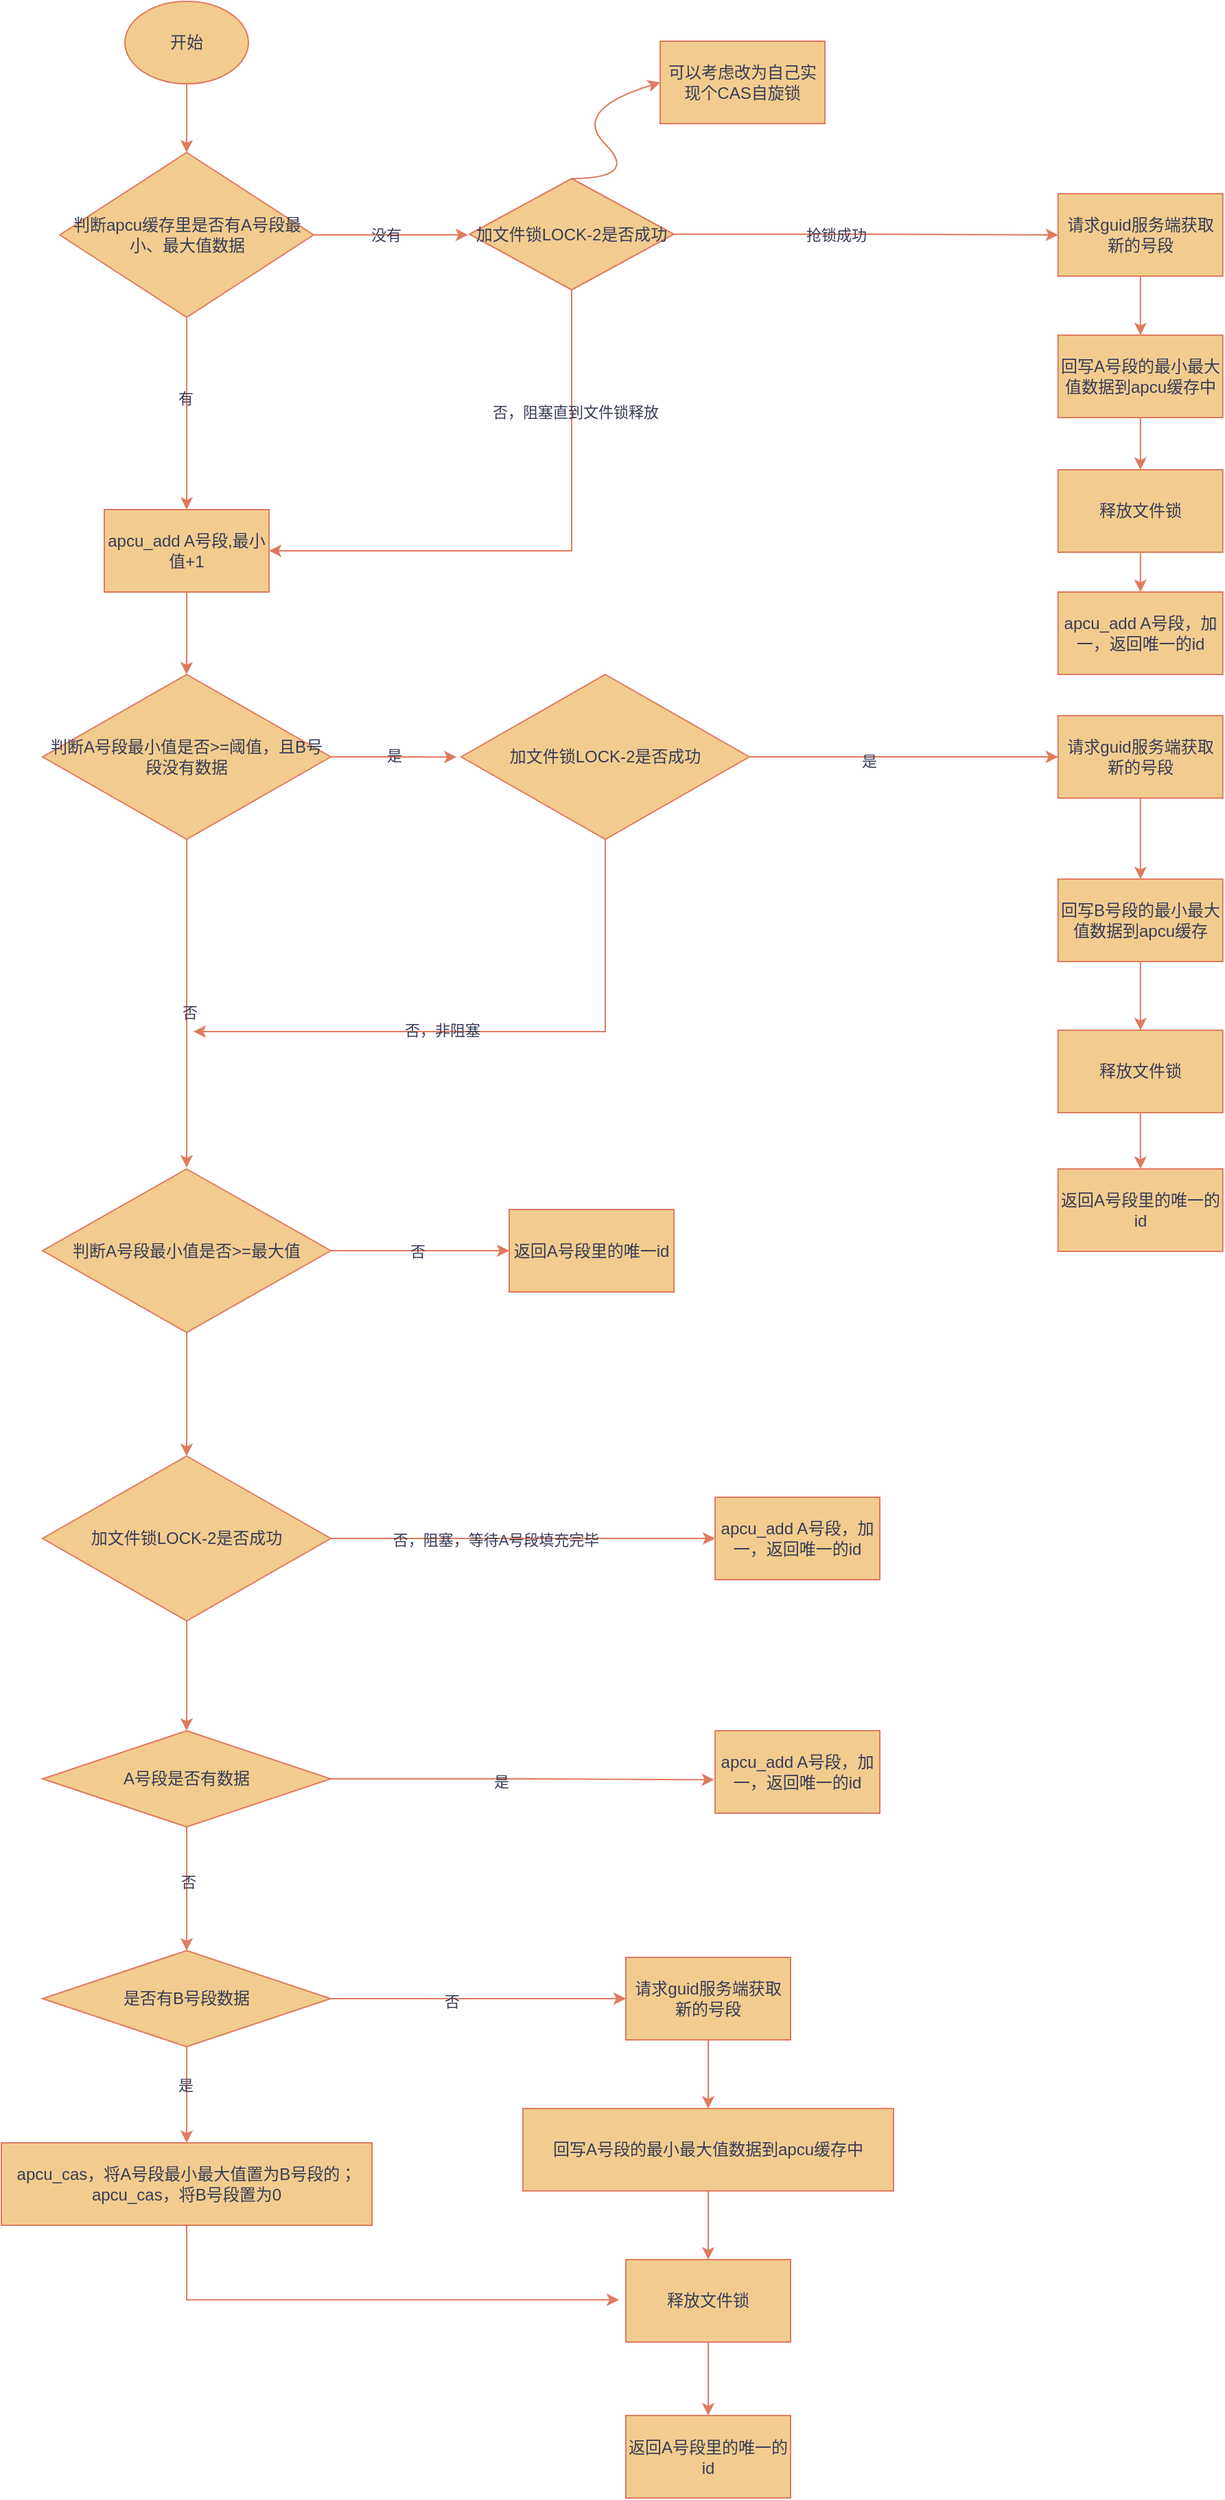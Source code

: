 <mxfile version="21.3.2" type="github">
  <diagram id="C5RBs43oDa-KdzZeNtuy" name="Page-1">
    <mxGraphModel dx="520" dy="791" grid="1" gridSize="10" guides="1" tooltips="1" connect="1" arrows="1" fold="1" page="1" pageScale="1" pageWidth="827" pageHeight="1169" math="0" shadow="0">
      <root>
        <mxCell id="WIyWlLk6GJQsqaUBKTNV-0" />
        <mxCell id="WIyWlLk6GJQsqaUBKTNV-1" parent="WIyWlLk6GJQsqaUBKTNV-0" />
        <mxCell id="EW10OQYBDatXseVUmCqM-0" style="edgeStyle=orthogonalEdgeStyle;rounded=0;orthogonalLoop=1;jettySize=auto;html=1;entryX=0.5;entryY=0;entryDx=0;entryDy=0;labelBackgroundColor=none;strokeColor=#E07A5F;fontColor=default;" parent="WIyWlLk6GJQsqaUBKTNV-1" source="EW10OQYBDatXseVUmCqM-1" target="EW10OQYBDatXseVUmCqM-6" edge="1">
          <mxGeometry relative="1" as="geometry" />
        </mxCell>
        <mxCell id="EW10OQYBDatXseVUmCqM-1" value="开始" style="ellipse;whiteSpace=wrap;html=1;labelBackgroundColor=none;fillColor=#F2CC8F;strokeColor=#E07A5F;fontColor=#393C56;" parent="WIyWlLk6GJQsqaUBKTNV-1" vertex="1">
          <mxGeometry x="1550" y="301" width="90" height="60" as="geometry" />
        </mxCell>
        <mxCell id="EW10OQYBDatXseVUmCqM-2" value="" style="edgeStyle=orthogonalEdgeStyle;rounded=0;orthogonalLoop=1;jettySize=auto;html=1;labelBackgroundColor=none;strokeColor=#E07A5F;fontColor=default;" parent="WIyWlLk6GJQsqaUBKTNV-1" source="EW10OQYBDatXseVUmCqM-6" target="EW10OQYBDatXseVUmCqM-8" edge="1">
          <mxGeometry relative="1" as="geometry" />
        </mxCell>
        <mxCell id="EW10OQYBDatXseVUmCqM-3" value="有" style="edgeLabel;html=1;align=center;verticalAlign=middle;resizable=0;points=[];labelBackgroundColor=none;fontColor=#393C56;" parent="EW10OQYBDatXseVUmCqM-2" vertex="1" connectable="0">
          <mxGeometry x="-0.154" y="-1" relative="1" as="geometry">
            <mxPoint as="offset" />
          </mxGeometry>
        </mxCell>
        <mxCell id="EW10OQYBDatXseVUmCqM-4" value="" style="edgeStyle=orthogonalEdgeStyle;rounded=0;orthogonalLoop=1;jettySize=auto;html=1;labelBackgroundColor=none;strokeColor=#E07A5F;fontColor=default;" parent="WIyWlLk6GJQsqaUBKTNV-1" source="EW10OQYBDatXseVUmCqM-6" edge="1">
          <mxGeometry relative="1" as="geometry">
            <mxPoint x="1800" y="471" as="targetPoint" />
          </mxGeometry>
        </mxCell>
        <mxCell id="EW10OQYBDatXseVUmCqM-5" value="没有" style="edgeLabel;html=1;align=center;verticalAlign=middle;resizable=0;points=[];labelBackgroundColor=none;fontColor=#393C56;" parent="EW10OQYBDatXseVUmCqM-4" vertex="1" connectable="0">
          <mxGeometry x="-0.07" relative="1" as="geometry">
            <mxPoint as="offset" />
          </mxGeometry>
        </mxCell>
        <mxCell id="EW10OQYBDatXseVUmCqM-6" value="判断apcu缓存里是否有A号段最小、最大值数据" style="rhombus;whiteSpace=wrap;html=1;labelBackgroundColor=none;fillColor=#F2CC8F;strokeColor=#E07A5F;fontColor=#393C56;" parent="WIyWlLk6GJQsqaUBKTNV-1" vertex="1">
          <mxGeometry x="1502.5" y="411" width="185" height="120" as="geometry" />
        </mxCell>
        <mxCell id="EW10OQYBDatXseVUmCqM-7" value="" style="edgeStyle=orthogonalEdgeStyle;rounded=0;orthogonalLoop=1;jettySize=auto;html=1;labelBackgroundColor=none;strokeColor=#E07A5F;fontColor=default;" parent="WIyWlLk6GJQsqaUBKTNV-1" source="EW10OQYBDatXseVUmCqM-8" target="EW10OQYBDatXseVUmCqM-24" edge="1">
          <mxGeometry relative="1" as="geometry" />
        </mxCell>
        <mxCell id="EW10OQYBDatXseVUmCqM-8" value="apcu_add A号段,最小值+1" style="whiteSpace=wrap;html=1;labelBackgroundColor=none;fillColor=#F2CC8F;strokeColor=#E07A5F;fontColor=#393C56;" parent="WIyWlLk6GJQsqaUBKTNV-1" vertex="1">
          <mxGeometry x="1535" y="671" width="120" height="60" as="geometry" />
        </mxCell>
        <mxCell id="EW10OQYBDatXseVUmCqM-9" value="" style="edgeStyle=orthogonalEdgeStyle;rounded=0;orthogonalLoop=1;jettySize=auto;html=1;labelBackgroundColor=none;strokeColor=#E07A5F;fontColor=default;" parent="WIyWlLk6GJQsqaUBKTNV-1" source="EW10OQYBDatXseVUmCqM-13" target="EW10OQYBDatXseVUmCqM-15" edge="1">
          <mxGeometry relative="1" as="geometry" />
        </mxCell>
        <mxCell id="EW10OQYBDatXseVUmCqM-10" value="抢锁成功" style="edgeLabel;html=1;align=center;verticalAlign=middle;resizable=0;points=[];labelBackgroundColor=none;fontColor=#393C56;" parent="EW10OQYBDatXseVUmCqM-9" vertex="1" connectable="0">
          <mxGeometry x="0.059" y="2" relative="1" as="geometry">
            <mxPoint x="-30" y="2" as="offset" />
          </mxGeometry>
        </mxCell>
        <mxCell id="EW10OQYBDatXseVUmCqM-11" value="" style="edgeStyle=orthogonalEdgeStyle;rounded=0;orthogonalLoop=1;jettySize=auto;html=1;entryX=1;entryY=0.5;entryDx=0;entryDy=0;exitX=0.5;exitY=1;exitDx=0;exitDy=0;labelBackgroundColor=none;strokeColor=#E07A5F;fontColor=default;" parent="WIyWlLk6GJQsqaUBKTNV-1" source="EW10OQYBDatXseVUmCqM-13" target="EW10OQYBDatXseVUmCqM-8" edge="1">
          <mxGeometry relative="1" as="geometry">
            <mxPoint x="1855" y="581" as="targetPoint" />
            <Array as="points">
              <mxPoint x="1875" y="701" />
            </Array>
          </mxGeometry>
        </mxCell>
        <mxCell id="EW10OQYBDatXseVUmCqM-12" value="否，阻塞直到文件锁释放" style="edgeLabel;html=1;align=center;verticalAlign=middle;resizable=0;points=[];labelBackgroundColor=none;fontColor=#393C56;" parent="EW10OQYBDatXseVUmCqM-11" vertex="1" connectable="0">
          <mxGeometry x="-0.11" y="2" relative="1" as="geometry">
            <mxPoint y="-94" as="offset" />
          </mxGeometry>
        </mxCell>
        <mxCell id="EW10OQYBDatXseVUmCqM-13" value="加文件锁LOCK-2是否成功" style="rhombus;whiteSpace=wrap;html=1;labelBackgroundColor=none;fillColor=#F2CC8F;strokeColor=#E07A5F;fontColor=#393C56;" parent="WIyWlLk6GJQsqaUBKTNV-1" vertex="1">
          <mxGeometry x="1801" y="430" width="149" height="81" as="geometry" />
        </mxCell>
        <mxCell id="EW10OQYBDatXseVUmCqM-14" value="" style="edgeStyle=orthogonalEdgeStyle;rounded=0;orthogonalLoop=1;jettySize=auto;html=1;labelBackgroundColor=none;strokeColor=#E07A5F;fontColor=default;" parent="WIyWlLk6GJQsqaUBKTNV-1" source="EW10OQYBDatXseVUmCqM-15" target="EW10OQYBDatXseVUmCqM-17" edge="1">
          <mxGeometry relative="1" as="geometry" />
        </mxCell>
        <mxCell id="EW10OQYBDatXseVUmCqM-15" value="请求guid服务端获取新的号段" style="whiteSpace=wrap;html=1;labelBackgroundColor=none;fillColor=#F2CC8F;strokeColor=#E07A5F;fontColor=#393C56;" parent="WIyWlLk6GJQsqaUBKTNV-1" vertex="1">
          <mxGeometry x="2229.89" y="441" width="120" height="60" as="geometry" />
        </mxCell>
        <mxCell id="EW10OQYBDatXseVUmCqM-16" value="" style="edgeStyle=orthogonalEdgeStyle;rounded=0;orthogonalLoop=1;jettySize=auto;html=1;labelBackgroundColor=none;strokeColor=#E07A5F;fontColor=default;" parent="WIyWlLk6GJQsqaUBKTNV-1" source="EW10OQYBDatXseVUmCqM-17" target="EW10OQYBDatXseVUmCqM-19" edge="1">
          <mxGeometry relative="1" as="geometry" />
        </mxCell>
        <mxCell id="EW10OQYBDatXseVUmCqM-17" value="回写A号段的最小最大值数据到apcu缓存中" style="whiteSpace=wrap;html=1;labelBackgroundColor=none;fillColor=#F2CC8F;strokeColor=#E07A5F;fontColor=#393C56;" parent="WIyWlLk6GJQsqaUBKTNV-1" vertex="1">
          <mxGeometry x="2229.89" y="544" width="120" height="60" as="geometry" />
        </mxCell>
        <mxCell id="EW10OQYBDatXseVUmCqM-18" value="" style="edgeStyle=orthogonalEdgeStyle;rounded=0;orthogonalLoop=1;jettySize=auto;html=1;labelBackgroundColor=none;strokeColor=#E07A5F;fontColor=default;" parent="WIyWlLk6GJQsqaUBKTNV-1" source="EW10OQYBDatXseVUmCqM-19" target="EW10OQYBDatXseVUmCqM-32" edge="1">
          <mxGeometry relative="1" as="geometry" />
        </mxCell>
        <mxCell id="EW10OQYBDatXseVUmCqM-19" value="释放文件锁" style="whiteSpace=wrap;html=1;labelBackgroundColor=none;fillColor=#F2CC8F;strokeColor=#E07A5F;fontColor=#393C56;" parent="WIyWlLk6GJQsqaUBKTNV-1" vertex="1">
          <mxGeometry x="2229.89" y="642" width="120" height="60" as="geometry" />
        </mxCell>
        <mxCell id="EW10OQYBDatXseVUmCqM-20" value="" style="edgeStyle=orthogonalEdgeStyle;rounded=0;orthogonalLoop=1;jettySize=auto;html=1;entryX=-0.016;entryY=0.501;entryDx=0;entryDy=0;entryPerimeter=0;labelBackgroundColor=none;strokeColor=#E07A5F;fontColor=default;" parent="WIyWlLk6GJQsqaUBKTNV-1" source="EW10OQYBDatXseVUmCqM-24" target="EW10OQYBDatXseVUmCqM-30" edge="1">
          <mxGeometry relative="1" as="geometry">
            <mxPoint x="1780" y="851" as="targetPoint" />
          </mxGeometry>
        </mxCell>
        <mxCell id="EW10OQYBDatXseVUmCqM-21" value="是" style="edgeLabel;html=1;align=center;verticalAlign=middle;resizable=0;points=[];labelBackgroundColor=none;fontColor=#393C56;" parent="EW10OQYBDatXseVUmCqM-20" vertex="1" connectable="0">
          <mxGeometry x="-0.011" y="1" relative="1" as="geometry">
            <mxPoint as="offset" />
          </mxGeometry>
        </mxCell>
        <mxCell id="EW10OQYBDatXseVUmCqM-22" value="" style="edgeStyle=orthogonalEdgeStyle;rounded=0;orthogonalLoop=1;jettySize=auto;html=1;labelBackgroundColor=none;strokeColor=#E07A5F;fontColor=default;" parent="WIyWlLk6GJQsqaUBKTNV-1" source="EW10OQYBDatXseVUmCqM-24" edge="1">
          <mxGeometry relative="1" as="geometry">
            <mxPoint x="1595" y="1150" as="targetPoint" />
          </mxGeometry>
        </mxCell>
        <mxCell id="EW10OQYBDatXseVUmCqM-23" value="否" style="edgeLabel;html=1;align=center;verticalAlign=middle;resizable=0;points=[];labelBackgroundColor=none;fontColor=#393C56;" parent="EW10OQYBDatXseVUmCqM-22" vertex="1" connectable="0">
          <mxGeometry x="0.054" y="1" relative="1" as="geometry">
            <mxPoint as="offset" />
          </mxGeometry>
        </mxCell>
        <mxCell id="EW10OQYBDatXseVUmCqM-24" value="判断A号段最小值是否&amp;gt;=阈值，且B号段没有数据" style="rhombus;whiteSpace=wrap;html=1;labelBackgroundColor=none;fillColor=#F2CC8F;strokeColor=#E07A5F;fontColor=#393C56;" parent="WIyWlLk6GJQsqaUBKTNV-1" vertex="1">
          <mxGeometry x="1490" y="791" width="210" height="120" as="geometry" />
        </mxCell>
        <mxCell id="EW10OQYBDatXseVUmCqM-28" style="edgeStyle=orthogonalEdgeStyle;rounded=0;orthogonalLoop=1;jettySize=auto;html=1;labelBackgroundColor=none;strokeColor=#E07A5F;fontColor=default;" parent="WIyWlLk6GJQsqaUBKTNV-1" source="EW10OQYBDatXseVUmCqM-30" edge="1">
          <mxGeometry relative="1" as="geometry">
            <mxPoint x="1600" y="1051" as="targetPoint" />
            <Array as="points">
              <mxPoint x="1900" y="1051" />
            </Array>
          </mxGeometry>
        </mxCell>
        <mxCell id="EW10OQYBDatXseVUmCqM-29" value="否，非阻塞" style="edgeLabel;html=1;align=center;verticalAlign=middle;resizable=0;points=[];labelBackgroundColor=none;fontColor=#393C56;" parent="EW10OQYBDatXseVUmCqM-28" vertex="1" connectable="0">
          <mxGeometry x="-0.215" y="1" relative="1" as="geometry">
            <mxPoint x="-87" y="-2" as="offset" />
          </mxGeometry>
        </mxCell>
        <mxCell id="EW10OQYBDatXseVUmCqM-38" style="edgeStyle=orthogonalEdgeStyle;rounded=0;orthogonalLoop=1;jettySize=auto;html=1;entryX=0;entryY=0.5;entryDx=0;entryDy=0;labelBackgroundColor=none;strokeColor=#E07A5F;fontColor=default;" parent="WIyWlLk6GJQsqaUBKTNV-1" source="EW10OQYBDatXseVUmCqM-30" target="EW10OQYBDatXseVUmCqM-33" edge="1">
          <mxGeometry relative="1" as="geometry">
            <mxPoint x="2170" y="851" as="targetPoint" />
          </mxGeometry>
        </mxCell>
        <mxCell id="EW10OQYBDatXseVUmCqM-42" value="是" style="edgeLabel;html=1;align=center;verticalAlign=middle;resizable=0;points=[];labelBackgroundColor=none;fontColor=#393C56;" parent="EW10OQYBDatXseVUmCqM-38" vertex="1" connectable="0">
          <mxGeometry x="-0.266" y="-3" relative="1" as="geometry">
            <mxPoint x="4" as="offset" />
          </mxGeometry>
        </mxCell>
        <mxCell id="EW10OQYBDatXseVUmCqM-30" value="加文件锁LOCK-2是否成功" style="rhombus;whiteSpace=wrap;html=1;labelBackgroundColor=none;fillColor=#F2CC8F;strokeColor=#E07A5F;fontColor=#393C56;" parent="WIyWlLk6GJQsqaUBKTNV-1" vertex="1">
          <mxGeometry x="1795" y="791" width="210" height="120" as="geometry" />
        </mxCell>
        <mxCell id="EW10OQYBDatXseVUmCqM-32" value="apcu_add A号段，加一，返回唯一的id" style="whiteSpace=wrap;html=1;labelBackgroundColor=none;fillColor=#F2CC8F;strokeColor=#E07A5F;fontColor=#393C56;" parent="WIyWlLk6GJQsqaUBKTNV-1" vertex="1">
          <mxGeometry x="2229.89" y="731" width="120" height="60" as="geometry" />
        </mxCell>
        <mxCell id="EW10OQYBDatXseVUmCqM-36" value="" style="edgeStyle=orthogonalEdgeStyle;rounded=0;orthogonalLoop=1;jettySize=auto;html=1;labelBackgroundColor=none;strokeColor=#E07A5F;fontColor=default;" parent="WIyWlLk6GJQsqaUBKTNV-1" source="EW10OQYBDatXseVUmCqM-33" target="EW10OQYBDatXseVUmCqM-35" edge="1">
          <mxGeometry relative="1" as="geometry" />
        </mxCell>
        <mxCell id="EW10OQYBDatXseVUmCqM-33" value="请求guid服务端获取新的号段" style="whiteSpace=wrap;html=1;labelBackgroundColor=none;fillColor=#F2CC8F;strokeColor=#E07A5F;fontColor=#393C56;" parent="WIyWlLk6GJQsqaUBKTNV-1" vertex="1">
          <mxGeometry x="2229.89" y="821" width="120" height="60" as="geometry" />
        </mxCell>
        <mxCell id="EW10OQYBDatXseVUmCqM-41" value="" style="edgeStyle=orthogonalEdgeStyle;rounded=0;orthogonalLoop=1;jettySize=auto;html=1;labelBackgroundColor=none;strokeColor=#E07A5F;fontColor=default;" parent="WIyWlLk6GJQsqaUBKTNV-1" source="EW10OQYBDatXseVUmCqM-35" target="EW10OQYBDatXseVUmCqM-40" edge="1">
          <mxGeometry relative="1" as="geometry" />
        </mxCell>
        <mxCell id="EW10OQYBDatXseVUmCqM-35" value="回写B号段的最小最大值数据到apcu缓存" style="whiteSpace=wrap;html=1;labelBackgroundColor=none;fillColor=#F2CC8F;strokeColor=#E07A5F;fontColor=#393C56;" parent="WIyWlLk6GJQsqaUBKTNV-1" vertex="1">
          <mxGeometry x="2229.89" y="940" width="120" height="60" as="geometry" />
        </mxCell>
        <mxCell id="EW10OQYBDatXseVUmCqM-48" value="" style="edgeStyle=orthogonalEdgeStyle;rounded=0;orthogonalLoop=1;jettySize=auto;html=1;labelBackgroundColor=none;strokeColor=#E07A5F;fontColor=default;" parent="WIyWlLk6GJQsqaUBKTNV-1" source="EW10OQYBDatXseVUmCqM-40" target="EW10OQYBDatXseVUmCqM-47" edge="1">
          <mxGeometry relative="1" as="geometry" />
        </mxCell>
        <mxCell id="EW10OQYBDatXseVUmCqM-40" value="释放文件锁" style="whiteSpace=wrap;html=1;labelBackgroundColor=none;fillColor=#F2CC8F;strokeColor=#E07A5F;fontColor=#393C56;" parent="WIyWlLk6GJQsqaUBKTNV-1" vertex="1">
          <mxGeometry x="2229.89" y="1050" width="120" height="60" as="geometry" />
        </mxCell>
        <mxCell id="EW10OQYBDatXseVUmCqM-51" value="" style="edgeStyle=orthogonalEdgeStyle;rounded=0;orthogonalLoop=1;jettySize=auto;html=1;labelBackgroundColor=none;strokeColor=#E07A5F;fontColor=default;" parent="WIyWlLk6GJQsqaUBKTNV-1" source="EW10OQYBDatXseVUmCqM-43" target="EW10OQYBDatXseVUmCqM-50" edge="1">
          <mxGeometry relative="1" as="geometry" />
        </mxCell>
        <mxCell id="EW10OQYBDatXseVUmCqM-52" value="否" style="edgeLabel;html=1;align=center;verticalAlign=middle;resizable=0;points=[];labelBackgroundColor=none;fontColor=#393C56;" parent="EW10OQYBDatXseVUmCqM-51" vertex="1" connectable="0">
          <mxGeometry x="-0.031" relative="1" as="geometry">
            <mxPoint as="offset" />
          </mxGeometry>
        </mxCell>
        <mxCell id="D5kf2ewFrjv8ZklRDmJV-2" value="" style="edgeStyle=orthogonalEdgeStyle;rounded=0;orthogonalLoop=1;jettySize=auto;html=1;labelBackgroundColor=none;strokeColor=#E07A5F;fontColor=default;" parent="WIyWlLk6GJQsqaUBKTNV-1" source="EW10OQYBDatXseVUmCqM-43" target="EW10OQYBDatXseVUmCqM-63" edge="1">
          <mxGeometry relative="1" as="geometry" />
        </mxCell>
        <mxCell id="EW10OQYBDatXseVUmCqM-43" value="判断A号段最小值是否&amp;gt;=最大值" style="rhombus;whiteSpace=wrap;html=1;labelBackgroundColor=none;fillColor=#F2CC8F;strokeColor=#E07A5F;fontColor=#393C56;" parent="WIyWlLk6GJQsqaUBKTNV-1" vertex="1">
          <mxGeometry x="1490" y="1151" width="210" height="119" as="geometry" />
        </mxCell>
        <mxCell id="EW10OQYBDatXseVUmCqM-47" value="返回A号段里的唯一的id" style="whiteSpace=wrap;html=1;labelBackgroundColor=none;fillColor=#F2CC8F;strokeColor=#E07A5F;fontColor=#393C56;" parent="WIyWlLk6GJQsqaUBKTNV-1" vertex="1">
          <mxGeometry x="2229.89" y="1151" width="120" height="60" as="geometry" />
        </mxCell>
        <mxCell id="EW10OQYBDatXseVUmCqM-50" value="返回A号段里的唯一id" style="whiteSpace=wrap;html=1;labelBackgroundColor=none;fillColor=#F2CC8F;strokeColor=#E07A5F;fontColor=#393C56;" parent="WIyWlLk6GJQsqaUBKTNV-1" vertex="1">
          <mxGeometry x="1830" y="1180.5" width="120" height="60" as="geometry" />
        </mxCell>
        <mxCell id="EW10OQYBDatXseVUmCqM-58" value="" style="edgeStyle=orthogonalEdgeStyle;rounded=0;orthogonalLoop=1;jettySize=auto;html=1;labelBackgroundColor=none;strokeColor=#E07A5F;fontColor=default;" parent="WIyWlLk6GJQsqaUBKTNV-1" source="EW10OQYBDatXseVUmCqM-56" target="EW10OQYBDatXseVUmCqM-57" edge="1">
          <mxGeometry relative="1" as="geometry" />
        </mxCell>
        <mxCell id="EW10OQYBDatXseVUmCqM-59" value="是" style="edgeLabel;html=1;align=center;verticalAlign=middle;resizable=0;points=[];labelBackgroundColor=none;fontColor=#393C56;" parent="EW10OQYBDatXseVUmCqM-58" vertex="1" connectable="0">
          <mxGeometry x="-0.203" y="-1" relative="1" as="geometry">
            <mxPoint as="offset" />
          </mxGeometry>
        </mxCell>
        <mxCell id="D5kf2ewFrjv8ZklRDmJV-5" style="edgeStyle=orthogonalEdgeStyle;rounded=0;orthogonalLoop=1;jettySize=auto;html=1;entryX=0;entryY=0.5;entryDx=0;entryDy=0;labelBackgroundColor=none;strokeColor=#E07A5F;fontColor=default;" parent="WIyWlLk6GJQsqaUBKTNV-1" source="EW10OQYBDatXseVUmCqM-56" target="EW10OQYBDatXseVUmCqM-64" edge="1">
          <mxGeometry relative="1" as="geometry" />
        </mxCell>
        <mxCell id="BHLC3KJvTC_K16vWyv4f-11" value="否" style="edgeLabel;html=1;align=center;verticalAlign=middle;resizable=0;points=[];labelBackgroundColor=none;fontColor=#393C56;" vertex="1" connectable="0" parent="D5kf2ewFrjv8ZklRDmJV-5">
          <mxGeometry x="-0.18" y="-2" relative="1" as="geometry">
            <mxPoint as="offset" />
          </mxGeometry>
        </mxCell>
        <mxCell id="EW10OQYBDatXseVUmCqM-56" value="是否有B号段数据" style="rhombus;whiteSpace=wrap;html=1;labelBackgroundColor=none;fillColor=#F2CC8F;strokeColor=#E07A5F;fontColor=#393C56;" parent="WIyWlLk6GJQsqaUBKTNV-1" vertex="1">
          <mxGeometry x="1490" y="1720" width="210" height="70" as="geometry" />
        </mxCell>
        <mxCell id="D5kf2ewFrjv8ZklRDmJV-7" style="edgeStyle=orthogonalEdgeStyle;rounded=0;orthogonalLoop=1;jettySize=auto;html=1;labelBackgroundColor=none;strokeColor=#E07A5F;fontColor=default;" parent="WIyWlLk6GJQsqaUBKTNV-1" source="EW10OQYBDatXseVUmCqM-57" edge="1">
          <mxGeometry relative="1" as="geometry">
            <Array as="points">
              <mxPoint x="1595" y="1974.25" />
            </Array>
            <mxPoint x="1910" y="1974.25" as="targetPoint" />
          </mxGeometry>
        </mxCell>
        <mxCell id="EW10OQYBDatXseVUmCqM-57" value="apcu_cas，将A号段最小最大值置为B号段的；&lt;br&gt;apcu_cas，将B号段置为0" style="whiteSpace=wrap;html=1;labelBackgroundColor=none;fillColor=#F2CC8F;strokeColor=#E07A5F;fontColor=#393C56;" parent="WIyWlLk6GJQsqaUBKTNV-1" vertex="1">
          <mxGeometry x="1460" y="1860" width="270" height="60" as="geometry" />
        </mxCell>
        <mxCell id="EW10OQYBDatXseVUmCqM-75" value="" style="edgeStyle=orthogonalEdgeStyle;rounded=0;orthogonalLoop=1;jettySize=auto;html=1;labelBackgroundColor=none;strokeColor=#E07A5F;fontColor=default;" parent="WIyWlLk6GJQsqaUBKTNV-1" source="EW10OQYBDatXseVUmCqM-63" target="EW10OQYBDatXseVUmCqM-74" edge="1">
          <mxGeometry relative="1" as="geometry" />
        </mxCell>
        <mxCell id="BHLC3KJvTC_K16vWyv4f-10" value="否，阻塞，等待A号段填充完毕" style="edgeLabel;html=1;align=center;verticalAlign=middle;resizable=0;points=[];labelBackgroundColor=none;fontColor=#393C56;" vertex="1" connectable="0" parent="EW10OQYBDatXseVUmCqM-75">
          <mxGeometry x="-0.148" y="-1" relative="1" as="geometry">
            <mxPoint as="offset" />
          </mxGeometry>
        </mxCell>
        <mxCell id="BHLC3KJvTC_K16vWyv4f-9" style="edgeStyle=orthogonalEdgeStyle;rounded=0;orthogonalLoop=1;jettySize=auto;html=1;entryX=0.5;entryY=0;entryDx=0;entryDy=0;labelBackgroundColor=none;strokeColor=#E07A5F;fontColor=default;" edge="1" parent="WIyWlLk6GJQsqaUBKTNV-1" source="EW10OQYBDatXseVUmCqM-63" target="BHLC3KJvTC_K16vWyv4f-2">
          <mxGeometry relative="1" as="geometry" />
        </mxCell>
        <mxCell id="EW10OQYBDatXseVUmCqM-63" value="加文件锁LOCK-2是否成功" style="rhombus;whiteSpace=wrap;html=1;labelBackgroundColor=none;fillColor=#F2CC8F;strokeColor=#E07A5F;fontColor=#393C56;" parent="WIyWlLk6GJQsqaUBKTNV-1" vertex="1">
          <mxGeometry x="1490" y="1360" width="210" height="120" as="geometry" />
        </mxCell>
        <mxCell id="EW10OQYBDatXseVUmCqM-68" value="" style="edgeStyle=orthogonalEdgeStyle;rounded=0;orthogonalLoop=1;jettySize=auto;html=1;entryX=0.5;entryY=0;entryDx=0;entryDy=0;labelBackgroundColor=none;strokeColor=#E07A5F;fontColor=default;" parent="WIyWlLk6GJQsqaUBKTNV-1" source="EW10OQYBDatXseVUmCqM-64" target="EW10OQYBDatXseVUmCqM-70" edge="1">
          <mxGeometry relative="1" as="geometry">
            <mxPoint x="1975" y="1825" as="targetPoint" />
          </mxGeometry>
        </mxCell>
        <mxCell id="EW10OQYBDatXseVUmCqM-64" value="请求guid服务端获取新的号段" style="whiteSpace=wrap;html=1;labelBackgroundColor=none;fillColor=#F2CC8F;strokeColor=#E07A5F;fontColor=#393C56;" parent="WIyWlLk6GJQsqaUBKTNV-1" vertex="1">
          <mxGeometry x="1915" y="1725" width="120" height="60" as="geometry" />
        </mxCell>
        <mxCell id="EW10OQYBDatXseVUmCqM-73" value="" style="edgeStyle=orthogonalEdgeStyle;rounded=0;orthogonalLoop=1;jettySize=auto;html=1;labelBackgroundColor=none;strokeColor=#E07A5F;fontColor=default;" parent="WIyWlLk6GJQsqaUBKTNV-1" source="EW10OQYBDatXseVUmCqM-70" target="EW10OQYBDatXseVUmCqM-72" edge="1">
          <mxGeometry relative="1" as="geometry" />
        </mxCell>
        <mxCell id="EW10OQYBDatXseVUmCqM-70" value="回写A号段的最小最大值数据到apcu缓存中" style="whiteSpace=wrap;html=1;labelBackgroundColor=none;fillColor=#F2CC8F;strokeColor=#E07A5F;fontColor=#393C56;" parent="WIyWlLk6GJQsqaUBKTNV-1" vertex="1">
          <mxGeometry x="1840" y="1835" width="270" height="60" as="geometry" />
        </mxCell>
        <mxCell id="D5kf2ewFrjv8ZklRDmJV-1" value="" style="edgeStyle=orthogonalEdgeStyle;rounded=0;orthogonalLoop=1;jettySize=auto;html=1;labelBackgroundColor=none;strokeColor=#E07A5F;fontColor=default;" parent="WIyWlLk6GJQsqaUBKTNV-1" source="EW10OQYBDatXseVUmCqM-72" target="D5kf2ewFrjv8ZklRDmJV-0" edge="1">
          <mxGeometry relative="1" as="geometry" />
        </mxCell>
        <mxCell id="EW10OQYBDatXseVUmCqM-72" value="释放文件锁" style="whiteSpace=wrap;html=1;labelBackgroundColor=none;fillColor=#F2CC8F;strokeColor=#E07A5F;fontColor=#393C56;" parent="WIyWlLk6GJQsqaUBKTNV-1" vertex="1">
          <mxGeometry x="1915" y="1945" width="120" height="60" as="geometry" />
        </mxCell>
        <mxCell id="EW10OQYBDatXseVUmCqM-74" value="apcu_add A号段，加一，返回唯一的id" style="whiteSpace=wrap;html=1;labelBackgroundColor=none;fillColor=#F2CC8F;strokeColor=#E07A5F;fontColor=#393C56;" parent="WIyWlLk6GJQsqaUBKTNV-1" vertex="1">
          <mxGeometry x="1980" y="1390.0" width="120" height="60" as="geometry" />
        </mxCell>
        <mxCell id="D5kf2ewFrjv8ZklRDmJV-0" value="返回A号段里的唯一的id" style="whiteSpace=wrap;html=1;labelBackgroundColor=none;fillColor=#F2CC8F;strokeColor=#E07A5F;fontColor=#393C56;" parent="WIyWlLk6GJQsqaUBKTNV-1" vertex="1">
          <mxGeometry x="1915" y="2058.5" width="120" height="60" as="geometry" />
        </mxCell>
        <mxCell id="BHLC3KJvTC_K16vWyv4f-4" style="edgeStyle=orthogonalEdgeStyle;rounded=0;orthogonalLoop=1;jettySize=auto;html=1;entryX=-0.006;entryY=0.594;entryDx=0;entryDy=0;entryPerimeter=0;labelBackgroundColor=none;strokeColor=#E07A5F;fontColor=default;" edge="1" parent="WIyWlLk6GJQsqaUBKTNV-1" source="BHLC3KJvTC_K16vWyv4f-2" target="BHLC3KJvTC_K16vWyv4f-5">
          <mxGeometry relative="1" as="geometry">
            <mxPoint x="1830" y="1595" as="targetPoint" />
          </mxGeometry>
        </mxCell>
        <mxCell id="BHLC3KJvTC_K16vWyv4f-6" value="是" style="edgeLabel;html=1;align=center;verticalAlign=middle;resizable=0;points=[];labelBackgroundColor=none;fontColor=#393C56;" vertex="1" connectable="0" parent="BHLC3KJvTC_K16vWyv4f-4">
          <mxGeometry x="-0.115" y="-2" relative="1" as="geometry">
            <mxPoint as="offset" />
          </mxGeometry>
        </mxCell>
        <mxCell id="BHLC3KJvTC_K16vWyv4f-7" style="edgeStyle=orthogonalEdgeStyle;rounded=0;orthogonalLoop=1;jettySize=auto;html=1;entryX=0.5;entryY=0;entryDx=0;entryDy=0;labelBackgroundColor=none;strokeColor=#E07A5F;fontColor=default;" edge="1" parent="WIyWlLk6GJQsqaUBKTNV-1" source="BHLC3KJvTC_K16vWyv4f-2" target="EW10OQYBDatXseVUmCqM-56">
          <mxGeometry relative="1" as="geometry" />
        </mxCell>
        <mxCell id="BHLC3KJvTC_K16vWyv4f-8" value="否" style="edgeLabel;html=1;align=center;verticalAlign=middle;resizable=0;points=[];labelBackgroundColor=none;fontColor=#393C56;" vertex="1" connectable="0" parent="BHLC3KJvTC_K16vWyv4f-7">
          <mxGeometry x="-0.117" y="1" relative="1" as="geometry">
            <mxPoint as="offset" />
          </mxGeometry>
        </mxCell>
        <mxCell id="BHLC3KJvTC_K16vWyv4f-2" value="A号段是否有数据" style="rhombus;whiteSpace=wrap;html=1;labelBackgroundColor=none;fillColor=#F2CC8F;strokeColor=#E07A5F;fontColor=#393C56;" vertex="1" parent="WIyWlLk6GJQsqaUBKTNV-1">
          <mxGeometry x="1490" y="1560" width="210" height="70" as="geometry" />
        </mxCell>
        <mxCell id="BHLC3KJvTC_K16vWyv4f-5" value="apcu_add A号段，加一，返回唯一的id" style="whiteSpace=wrap;html=1;labelBackgroundColor=none;fillColor=#F2CC8F;strokeColor=#E07A5F;fontColor=#393C56;" vertex="1" parent="WIyWlLk6GJQsqaUBKTNV-1">
          <mxGeometry x="1980" y="1560.0" width="120" height="60" as="geometry" />
        </mxCell>
        <mxCell id="BHLC3KJvTC_K16vWyv4f-13" value="" style="curved=1;endArrow=classic;html=1;rounded=0;labelBackgroundColor=none;strokeColor=#E07A5F;fontColor=default;" edge="1" parent="WIyWlLk6GJQsqaUBKTNV-1">
          <mxGeometry width="50" height="50" relative="1" as="geometry">
            <mxPoint x="1875" y="430" as="sourcePoint" />
            <mxPoint x="1940" y="360" as="targetPoint" />
            <Array as="points">
              <mxPoint x="1925" y="430" />
              <mxPoint x="1875" y="380" />
            </Array>
          </mxGeometry>
        </mxCell>
        <mxCell id="BHLC3KJvTC_K16vWyv4f-14" value="可以考虑改为自己实现个CAS自旋锁" style="rounded=0;whiteSpace=wrap;html=1;labelBackgroundColor=none;fillColor=#F2CC8F;strokeColor=#E07A5F;fontColor=#393C56;" vertex="1" parent="WIyWlLk6GJQsqaUBKTNV-1">
          <mxGeometry x="1940" y="330" width="120" height="60" as="geometry" />
        </mxCell>
      </root>
    </mxGraphModel>
  </diagram>
</mxfile>
